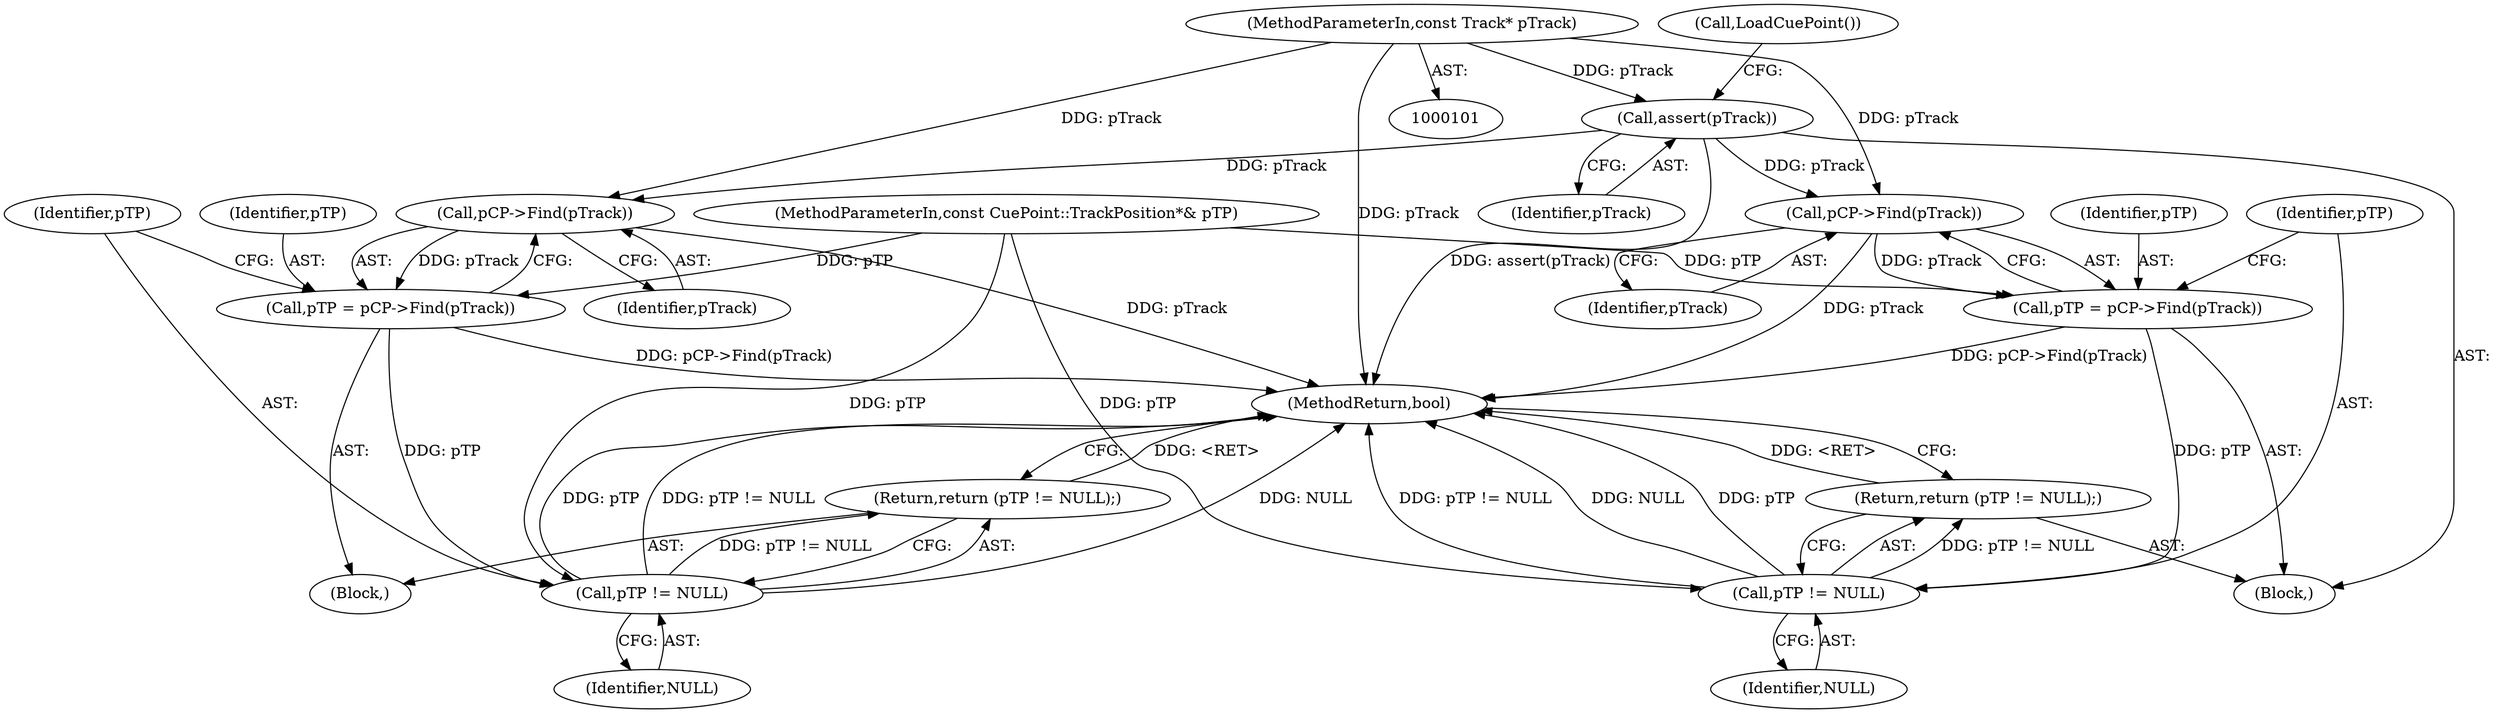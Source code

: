 digraph "1_Android_04839626ed859623901ebd3a5fd483982186b59d_39@del" {
"1000111" [label="(Call,assert(pTrack))"];
"1000103" [label="(MethodParameterIn,const Track* pTrack)"];
"1000152" [label="(Call,pCP->Find(pTrack))"];
"1000150" [label="(Call,pTP = pCP->Find(pTrack))"];
"1000155" [label="(Call,pTP != NULL)"];
"1000154" [label="(Return,return (pTP != NULL);)"];
"1000237" [label="(Call,pCP->Find(pTrack))"];
"1000235" [label="(Call,pTP = pCP->Find(pTrack))"];
"1000240" [label="(Call,pTP != NULL)"];
"1000239" [label="(Return,return (pTP != NULL);)"];
"1000242" [label="(Identifier,NULL)"];
"1000111" [label="(Call,assert(pTrack))"];
"1000149" [label="(Block,)"];
"1000112" [label="(Identifier,pTrack)"];
"1000235" [label="(Call,pTP = pCP->Find(pTrack))"];
"1000106" [label="(Block,)"];
"1000153" [label="(Identifier,pTrack)"];
"1000150" [label="(Call,pTP = pCP->Find(pTrack))"];
"1000151" [label="(Identifier,pTP)"];
"1000156" [label="(Identifier,pTP)"];
"1000240" [label="(Call,pTP != NULL)"];
"1000239" [label="(Return,return (pTP != NULL);)"];
"1000103" [label="(MethodParameterIn,const Track* pTrack)"];
"1000236" [label="(Identifier,pTP)"];
"1000154" [label="(Return,return (pTP != NULL);)"];
"1000243" [label="(MethodReturn,bool)"];
"1000237" [label="(Call,pCP->Find(pTrack))"];
"1000152" [label="(Call,pCP->Find(pTrack))"];
"1000105" [label="(MethodParameterIn,const CuePoint::TrackPosition*& pTP)"];
"1000241" [label="(Identifier,pTP)"];
"1000113" [label="(Call,LoadCuePoint())"];
"1000157" [label="(Identifier,NULL)"];
"1000155" [label="(Call,pTP != NULL)"];
"1000238" [label="(Identifier,pTrack)"];
"1000111" -> "1000106"  [label="AST: "];
"1000111" -> "1000112"  [label="CFG: "];
"1000112" -> "1000111"  [label="AST: "];
"1000113" -> "1000111"  [label="CFG: "];
"1000111" -> "1000243"  [label="DDG: assert(pTrack)"];
"1000103" -> "1000111"  [label="DDG: pTrack"];
"1000111" -> "1000152"  [label="DDG: pTrack"];
"1000111" -> "1000237"  [label="DDG: pTrack"];
"1000103" -> "1000101"  [label="AST: "];
"1000103" -> "1000243"  [label="DDG: pTrack"];
"1000103" -> "1000152"  [label="DDG: pTrack"];
"1000103" -> "1000237"  [label="DDG: pTrack"];
"1000152" -> "1000150"  [label="AST: "];
"1000152" -> "1000153"  [label="CFG: "];
"1000153" -> "1000152"  [label="AST: "];
"1000150" -> "1000152"  [label="CFG: "];
"1000152" -> "1000243"  [label="DDG: pTrack"];
"1000152" -> "1000150"  [label="DDG: pTrack"];
"1000150" -> "1000149"  [label="AST: "];
"1000151" -> "1000150"  [label="AST: "];
"1000156" -> "1000150"  [label="CFG: "];
"1000150" -> "1000243"  [label="DDG: pCP->Find(pTrack)"];
"1000105" -> "1000150"  [label="DDG: pTP"];
"1000150" -> "1000155"  [label="DDG: pTP"];
"1000155" -> "1000154"  [label="AST: "];
"1000155" -> "1000157"  [label="CFG: "];
"1000156" -> "1000155"  [label="AST: "];
"1000157" -> "1000155"  [label="AST: "];
"1000154" -> "1000155"  [label="CFG: "];
"1000155" -> "1000243"  [label="DDG: NULL"];
"1000155" -> "1000243"  [label="DDG: pTP != NULL"];
"1000155" -> "1000243"  [label="DDG: pTP"];
"1000155" -> "1000154"  [label="DDG: pTP != NULL"];
"1000105" -> "1000155"  [label="DDG: pTP"];
"1000154" -> "1000149"  [label="AST: "];
"1000243" -> "1000154"  [label="CFG: "];
"1000154" -> "1000243"  [label="DDG: <RET>"];
"1000237" -> "1000235"  [label="AST: "];
"1000237" -> "1000238"  [label="CFG: "];
"1000238" -> "1000237"  [label="AST: "];
"1000235" -> "1000237"  [label="CFG: "];
"1000237" -> "1000243"  [label="DDG: pTrack"];
"1000237" -> "1000235"  [label="DDG: pTrack"];
"1000235" -> "1000106"  [label="AST: "];
"1000236" -> "1000235"  [label="AST: "];
"1000241" -> "1000235"  [label="CFG: "];
"1000235" -> "1000243"  [label="DDG: pCP->Find(pTrack)"];
"1000105" -> "1000235"  [label="DDG: pTP"];
"1000235" -> "1000240"  [label="DDG: pTP"];
"1000240" -> "1000239"  [label="AST: "];
"1000240" -> "1000242"  [label="CFG: "];
"1000241" -> "1000240"  [label="AST: "];
"1000242" -> "1000240"  [label="AST: "];
"1000239" -> "1000240"  [label="CFG: "];
"1000240" -> "1000243"  [label="DDG: pTP != NULL"];
"1000240" -> "1000243"  [label="DDG: NULL"];
"1000240" -> "1000243"  [label="DDG: pTP"];
"1000240" -> "1000239"  [label="DDG: pTP != NULL"];
"1000105" -> "1000240"  [label="DDG: pTP"];
"1000239" -> "1000106"  [label="AST: "];
"1000243" -> "1000239"  [label="CFG: "];
"1000239" -> "1000243"  [label="DDG: <RET>"];
}
